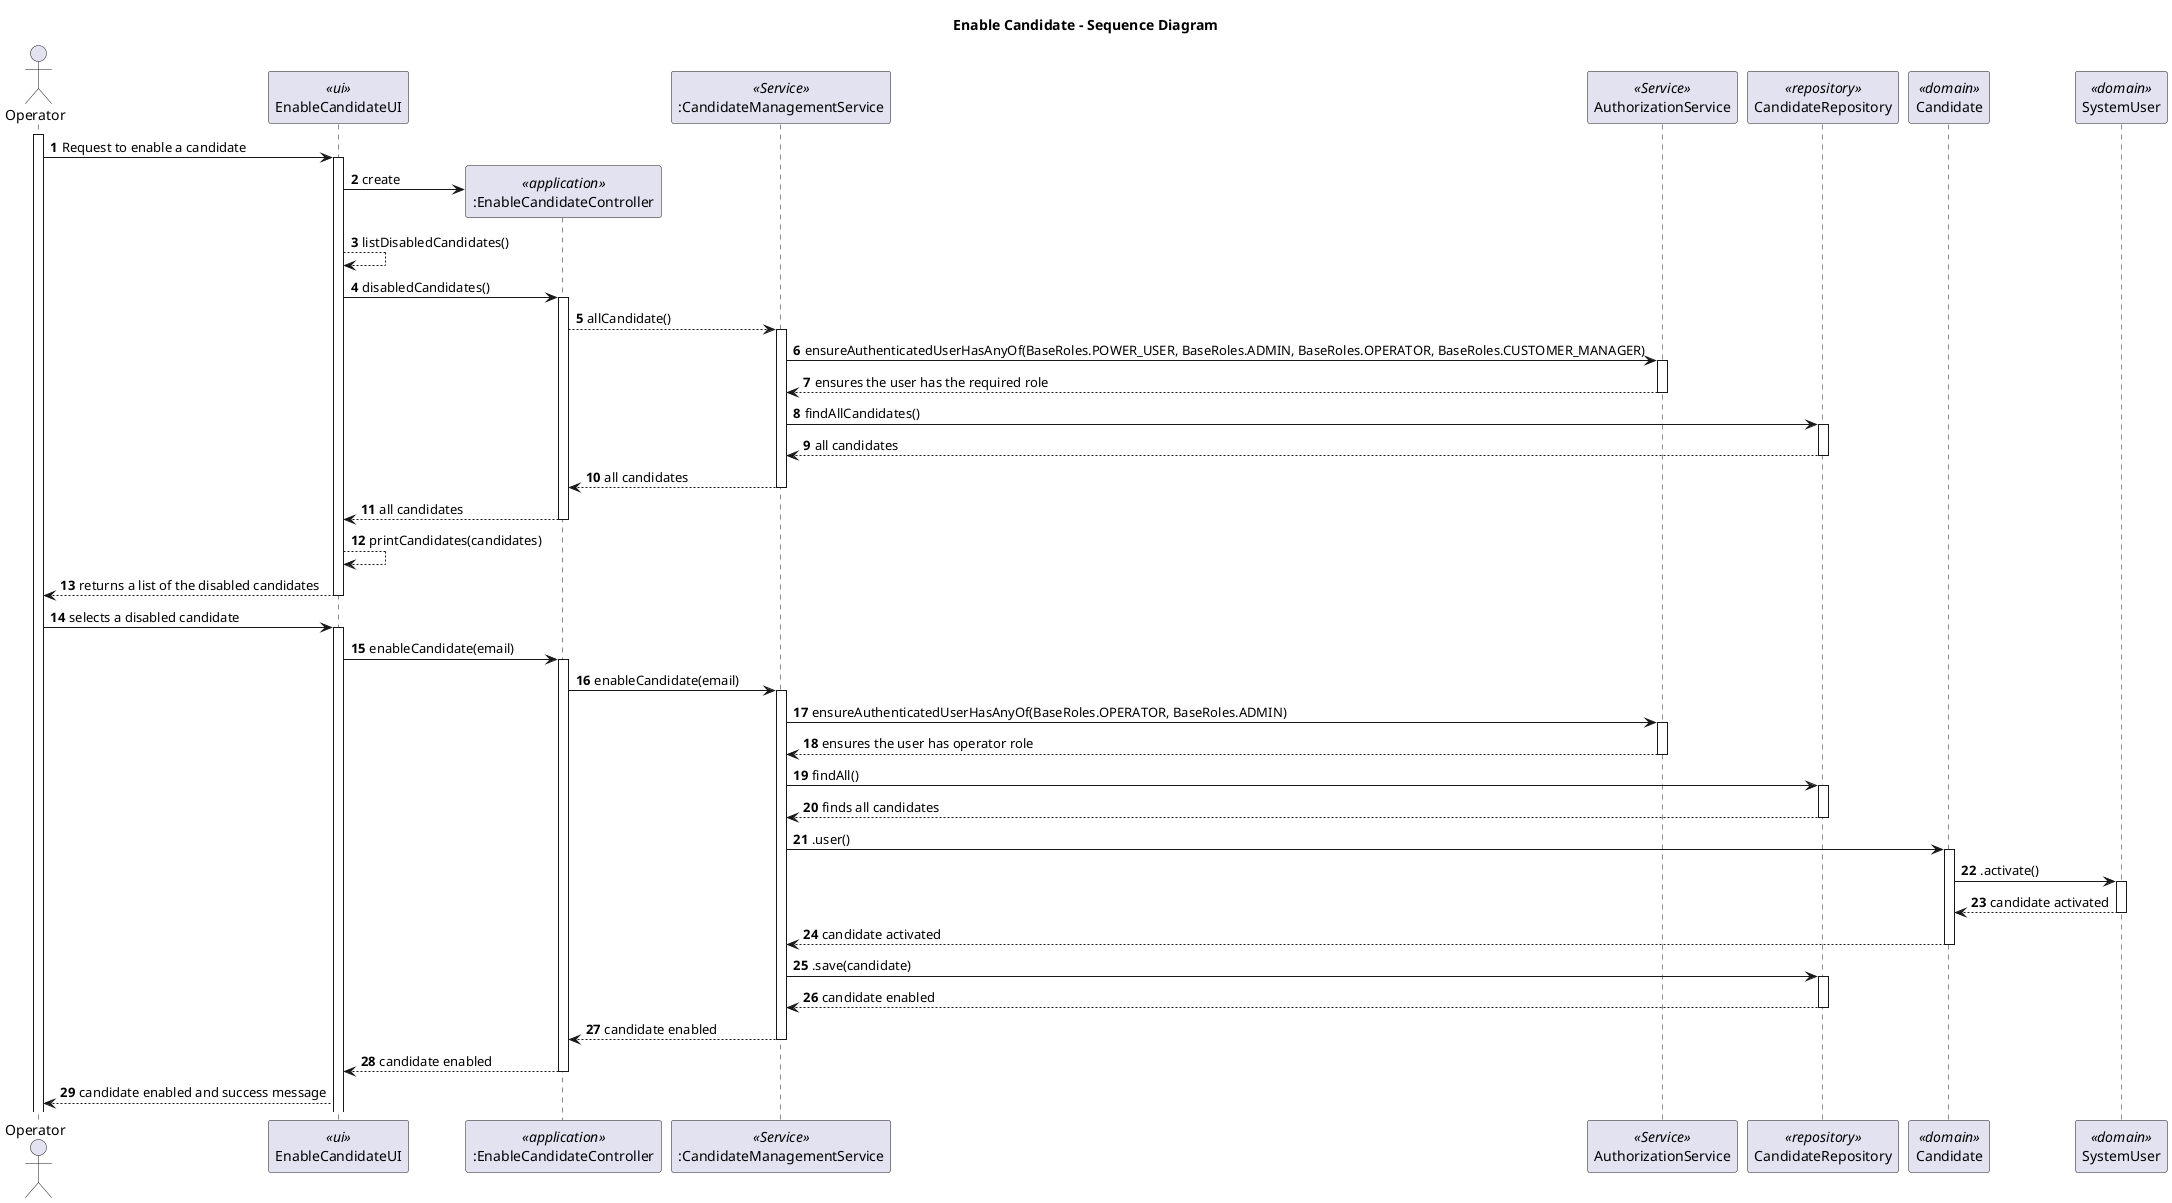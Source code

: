 @startuml

title Enable Candidate - Sequence Diagram

autonumber
actor Operator as ADM
participant "EnableCandidateUI" as UI <<ui>>
participant ":EnableCandidateController" as CTRL <<application>>
participant ":CandidateManagementService" as CMS <<Service>>
participant "AuthorizationService" as AS <<Service>>
participant "CandidateRepository" as REPO <<repository>>
participant "Candidate" as EU <<domain>>
participant "SystemUser" as SYS <<domain>>

activate ADM
ADM-> UI : Request to enable a candidate
activate UI
UI -> CTRL** : create
UI --> UI: listDisabledCandidates()
UI-> CTRL :disabledCandidates()
activate CTRL
CTRL-->CMS: allCandidate()
activate CMS
CMS->AS: ensureAuthenticatedUserHasAnyOf(BaseRoles.POWER_USER, BaseRoles.ADMIN, BaseRoles.OPERATOR, BaseRoles.CUSTOMER_MANAGER)
activate AS
AS-->CMS: ensures the user has the required role
deactivate AS
CMS->REPO: findAllCandidates()
activate REPO
REPO-->CMS: all candidates
deactivate REPO
CMS-->CTRL: all candidates
deactivate CMS
CTRL-->UI: all candidates
deactivate CTRL
UI-->UI: printCandidates(candidates)
UI-->ADM: returns a list of the disabled candidates
deactivate UI
ADM -> UI : selects a disabled candidate
activate UI
UI -> CTRL : enableCandidate(email)
activate CTRL
CTRL->CMS:enableCandidate(email)
activate CMS
CMS->AS:ensureAuthenticatedUserHasAnyOf(BaseRoles.OPERATOR, BaseRoles.ADMIN)
activate AS
AS--> CMS: ensures the user has operator role
deactivate AS
CMS->REPO: findAll()
activate REPO
REPO-->CMS: finds all candidates
deactivate REPO
CMS->EU:.user()
activate EU
EU->SYS:.activate()
activate SYS
SYS-->EU: candidate activated
deactivate SYS
EU-->CMS: candidate activated
deactivate EU
CMS->REPO:.save(candidate)
activate REPO
REPO-->CMS: candidate enabled
deactivate REPO
CMS-->CTRL: candidate enabled
deactivate CMS
CTRL-->UI: candidate enabled
deactivate CTRL
UI-->ADM: candidate enabled and success message


@enduml
